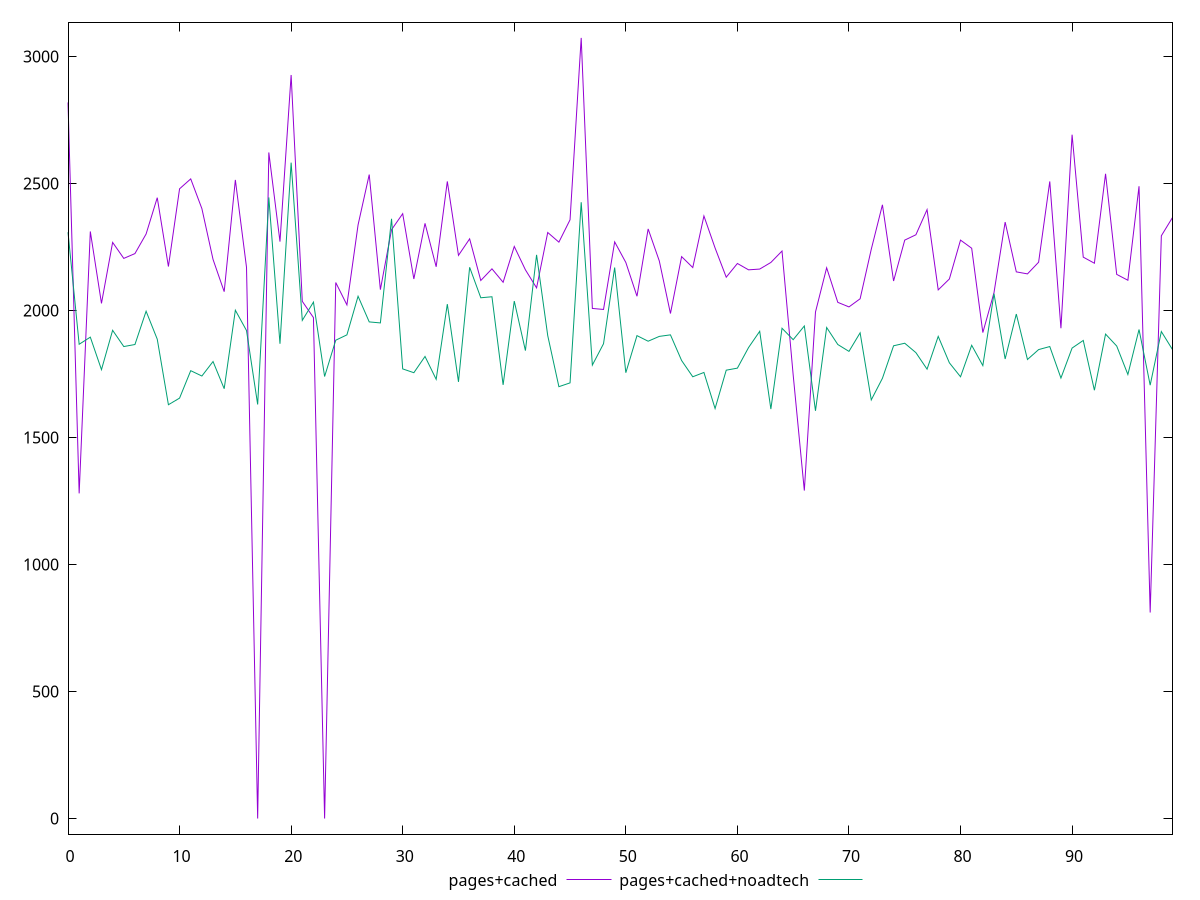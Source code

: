 reset

$pagesCached <<EOF
0 2819
1 1280
2 2311
3 2028
4 2268
5 2205
6 2224
7 2301
8 2444
9 2173
10 2479
11 2518
12 2401
13 2201
14 2074
15 2514
16 2170
17 0
18 2622
19 2271
20 2927
21 2036
22 1972
23 0
24 2110
25 2022
26 2337
27 2535
28 2082
29 2318
30 2381
31 2124
32 2343
33 2172
34 2508
35 2217
36 2282
37 2118
38 2164
39 2111
40 2252
41 2160
42 2089
43 2307
44 2269
45 2357
46 3073
47 2008
48 2004
49 2270
50 2189
51 2056
52 2321
53 2195
54 1988
55 2212
56 2169
57 2372
58 2246
59 2131
60 2185
61 2160
62 2163
63 2189
64 2234
65 1746
66 1291
67 1994
68 2168
69 2032
70 2014
71 2046
72 2241
73 2416
74 2116
75 2277
76 2298
77 2397
78 2081
79 2124
80 2277
81 2245
82 1913
83 2070
84 2348
85 2152
86 2144
87 2190
88 2508
89 1930
90 2692
91 2210
92 2186
93 2538
94 2142
95 2119
96 2489
97 811
98 2294
99 2366
EOF

$pagesCachedNoadtech <<EOF
0 2308
1 1867
2 1895
3 1767
4 1922
5 1858
6 1866
7 1997
8 1887
9 1629
10 1655
11 1763
12 1742
13 1799
14 1692
15 2001
16 1921
17 1630
18 2445
19 1869
20 2582
21 1961
22 2033
23 1740
24 1883
25 1904
26 2056
27 1955
28 1951
29 2361
30 1770
31 1755
32 1819
33 1729
34 2025
35 1719
36 2170
37 2050
38 2054
39 1707
40 2037
41 1842
42 2219
43 1901
44 1700
45 1715
46 2426
47 1785
48 1869
49 2169
50 1755
51 1901
52 1879
53 1898
54 1904
55 1803
56 1739
57 1756
58 1614
59 1765
60 1773
61 1854
62 1918
63 1612
64 1930
65 1885
66 1939
67 1605
68 1933
69 1866
70 1839
71 1912
72 1648
73 1733
74 1861
75 1871
76 1834
77 1769
78 1898
79 1794
80 1739
81 1863
82 1783
83 2066
84 1809
85 1986
86 1807
87 1846
88 1858
89 1734
90 1852
91 1882
92 1686
93 1907
94 1860
95 1748
96 1925
97 1706
98 1917
99 1846
EOF

set key outside below
set xrange [0:99]
set yrange [-61.46:3134.46]
set trange [-61.46:3134.46]
set terminal svg size 640, 520 enhanced background rgb 'white'
set output "report_00015_2021-02-09T16-11-33.973Z/uses-rel-preload/comparison/line/1_vs_2.svg"

plot $pagesCached title "pages+cached" with line, \
     $pagesCachedNoadtech title "pages+cached+noadtech" with line

reset
